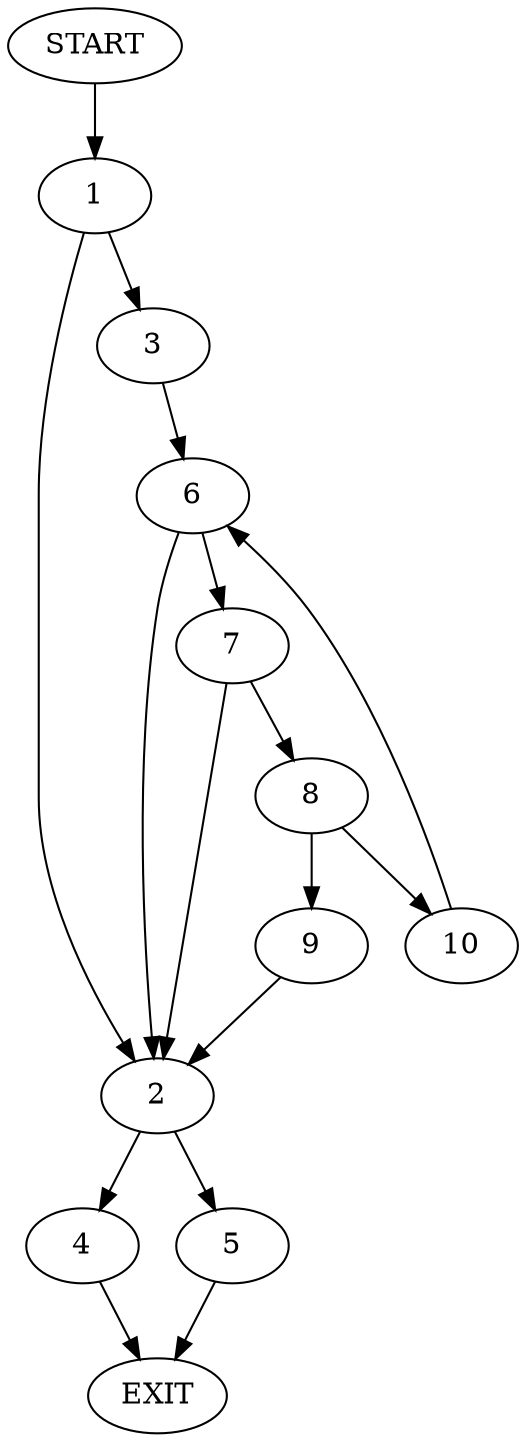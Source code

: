 digraph {
0 [label="START"]
11 [label="EXIT"]
0 -> 1
1 -> 2
1 -> 3
2 -> 4
2 -> 5
3 -> 6
6 -> 2
6 -> 7
7 -> 2
7 -> 8
8 -> 9
8 -> 10
9 -> 2
10 -> 6
4 -> 11
5 -> 11
}
